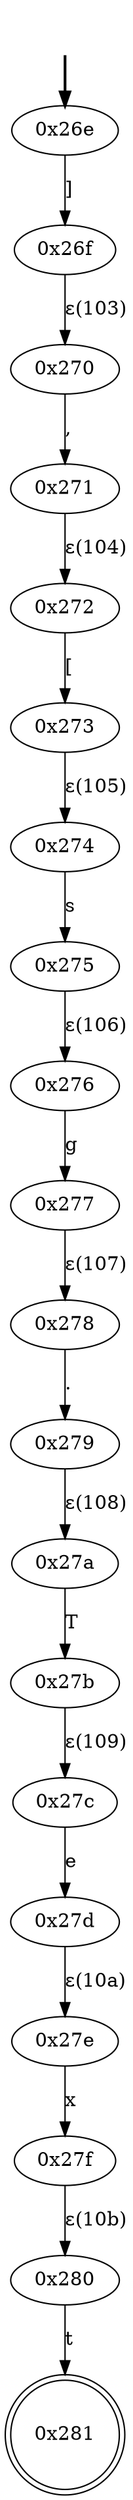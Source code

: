 digraph {
	fake [style=invisible]
	"0x26e" [root=true]
	"0x26f"
	"0x270"
	"0x271"
	"0x272"
	"0x273"
	"0x274"
	"0x275"
	"0x276"
	"0x277"
	"0x278"
	"0x279"
	"0x27a"
	"0x27b"
	"0x27c"
	"0x27d"
	"0x27e"
	"0x27f"
	"0x280"
	"0x281" [shape=doublecircle]
	fake -> "0x26e" [style=bold]
	"0x26e" -> "0x26f" [label="]"]
	"0x270" -> "0x271" [label=","]
	"0x26f" -> "0x270" [label="ε(103)"]
	"0x272" -> "0x273" [label="["]
	"0x271" -> "0x272" [label="ε(104)"]
	"0x274" -> "0x275" [label=s]
	"0x273" -> "0x274" [label="ε(105)"]
	"0x276" -> "0x277" [label=g]
	"0x275" -> "0x276" [label="ε(106)"]
	"0x278" -> "0x279" [label="."]
	"0x277" -> "0x278" [label="ε(107)"]
	"0x27a" -> "0x27b" [label=T]
	"0x279" -> "0x27a" [label="ε(108)"]
	"0x27c" -> "0x27d" [label=e]
	"0x27b" -> "0x27c" [label="ε(109)"]
	"0x27e" -> "0x27f" [label=x]
	"0x27d" -> "0x27e" [label="ε(10a)"]
	"0x280" -> "0x281" [label=t]
	"0x27f" -> "0x280" [label="ε(10b)"]
}
